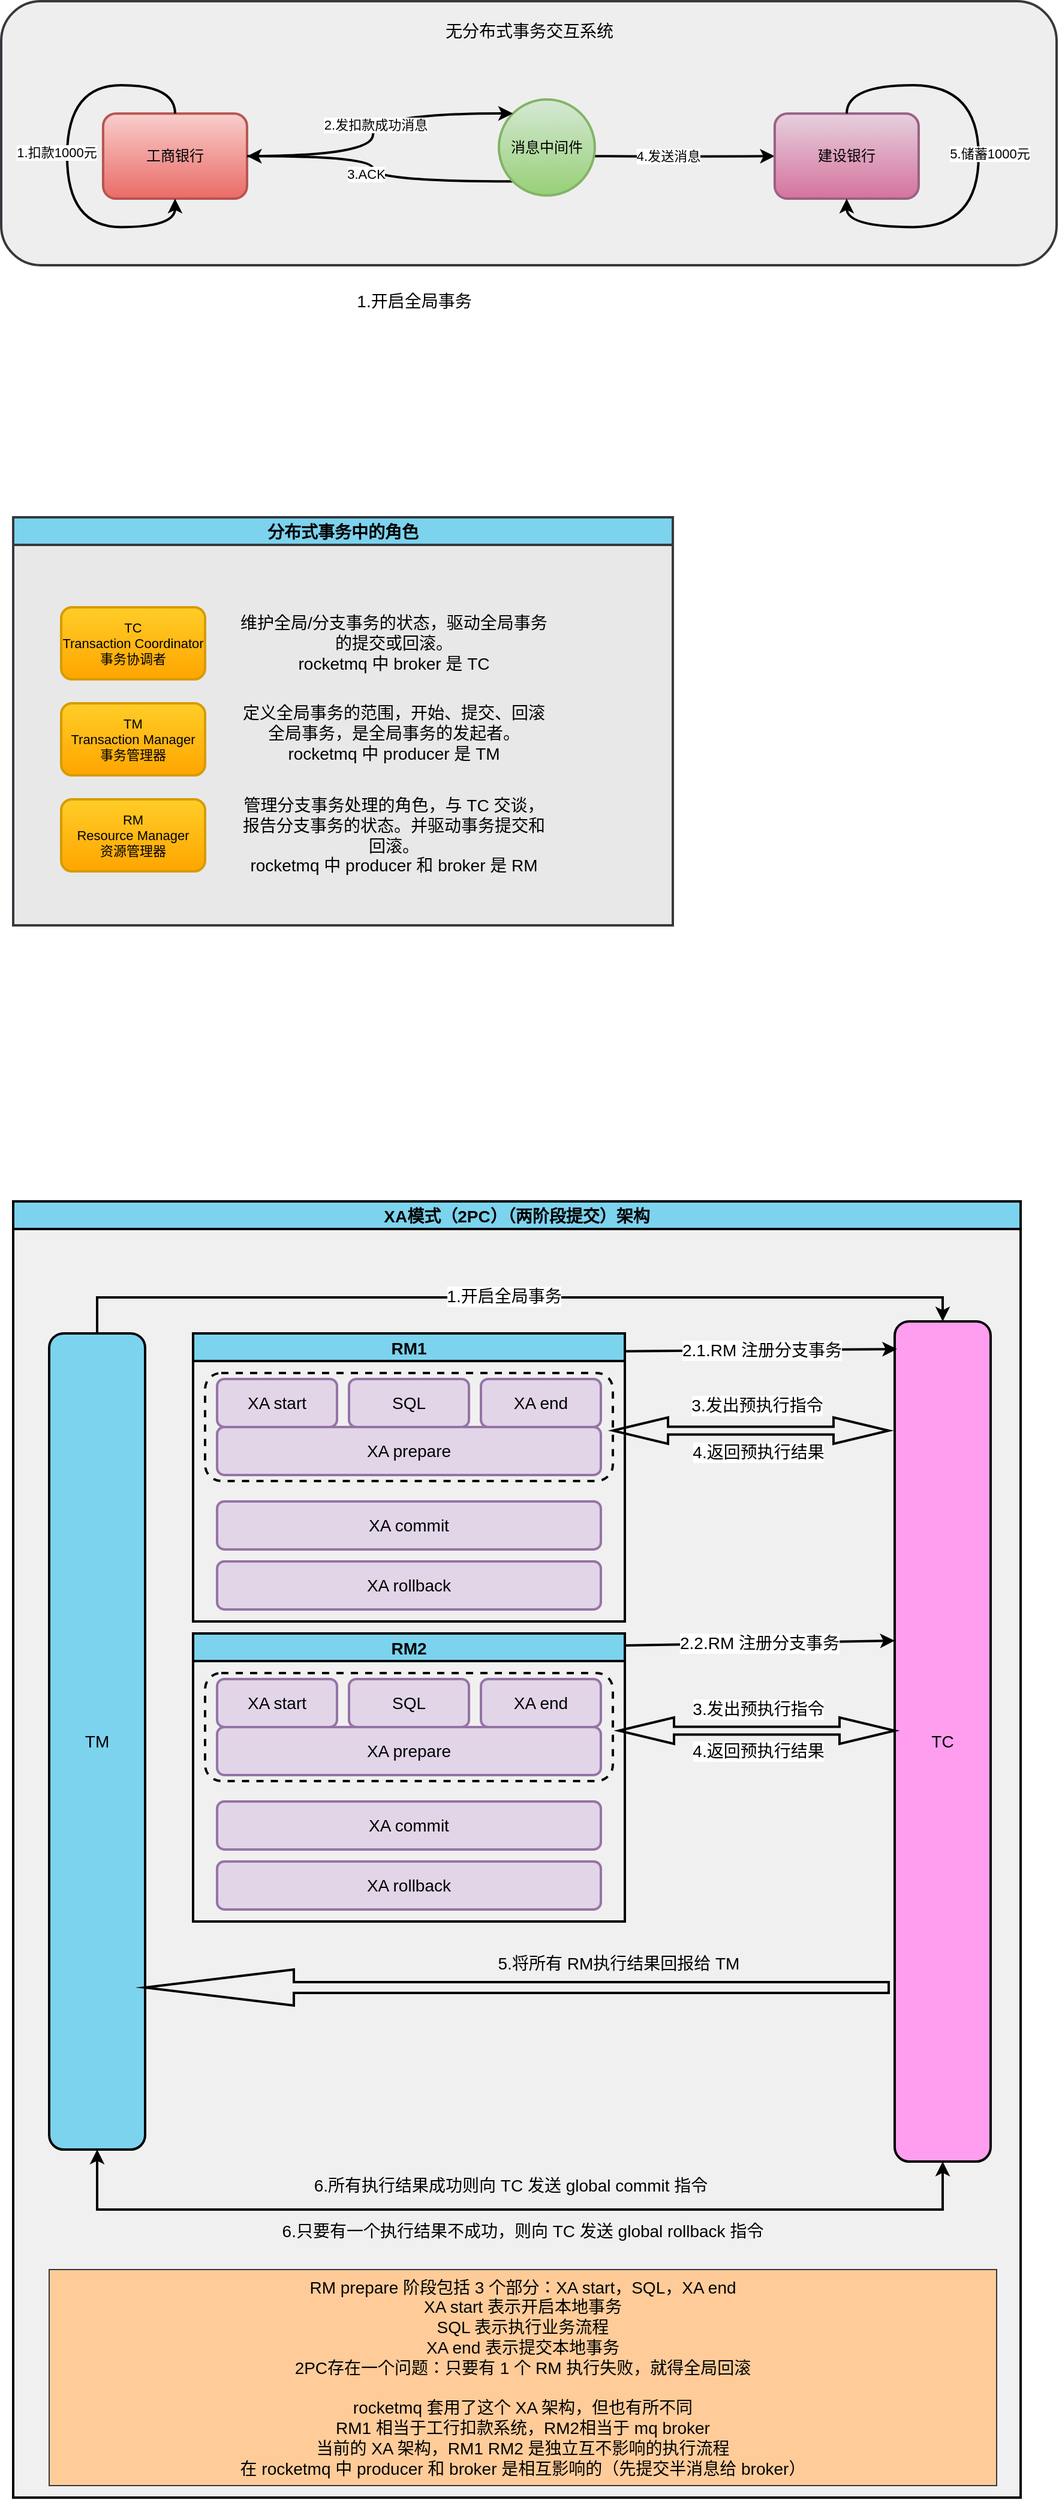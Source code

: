 <mxfile version="20.8.16" type="device"><diagram name="第 1 页" id="TWaNe3OAz08OIJDiP50e"><mxGraphModel dx="1306" dy="894" grid="1" gridSize="10" guides="1" tooltips="1" connect="1" arrows="1" fold="1" page="1" pageScale="1" pageWidth="80027" pageHeight="110069" math="0" shadow="0"><root><mxCell id="0"/><mxCell id="1" parent="0"/><mxCell id="JQSq5zkxdjaU56DXYWOz-27" value="" style="group" vertex="1" connectable="0" parent="1"><mxGeometry x="110" y="60" width="880" height="260" as="geometry"/></mxCell><mxCell id="JQSq5zkxdjaU56DXYWOz-23" value="" style="rounded=1;whiteSpace=wrap;html=1;strokeWidth=2;fillColor=#eeeeee;strokeColor=#36393d;" vertex="1" parent="JQSq5zkxdjaU56DXYWOz-27"><mxGeometry y="-20" width="880" height="220" as="geometry"/></mxCell><mxCell id="JQSq5zkxdjaU56DXYWOz-1" value="工商银行" style="rounded=1;whiteSpace=wrap;html=1;strokeWidth=2;fillColor=#f8cecc;strokeColor=#b85450;gradientColor=#ea6b66;" vertex="1" parent="JQSq5zkxdjaU56DXYWOz-27"><mxGeometry x="84.97" y="73.646" width="120" height="70.909" as="geometry"/></mxCell><mxCell id="JQSq5zkxdjaU56DXYWOz-12" style="edgeStyle=orthogonalEdgeStyle;curved=1;rounded=0;orthogonalLoop=1;jettySize=auto;html=1;exitX=0;exitY=1;exitDx=0;exitDy=0;entryX=1;entryY=0.5;entryDx=0;entryDy=0;strokeWidth=2;" edge="1" parent="JQSq5zkxdjaU56DXYWOz-27" source="JQSq5zkxdjaU56DXYWOz-22" target="JQSq5zkxdjaU56DXYWOz-1"><mxGeometry relative="1" as="geometry"><mxPoint x="412.17" y="137.465" as="sourcePoint"/></mxGeometry></mxCell><mxCell id="JQSq5zkxdjaU56DXYWOz-13" value="3.ACK" style="edgeLabel;html=1;align=center;verticalAlign=middle;resizable=0;points=[];" vertex="1" connectable="0" parent="JQSq5zkxdjaU56DXYWOz-12"><mxGeometry x="0.353" y="3" relative="1" as="geometry"><mxPoint x="20" y="12" as="offset"/></mxGeometry></mxCell><mxCell id="JQSq5zkxdjaU56DXYWOz-15" style="edgeStyle=orthogonalEdgeStyle;curved=1;rounded=0;orthogonalLoop=1;jettySize=auto;html=1;strokeWidth=2;entryX=0;entryY=0.5;entryDx=0;entryDy=0;" edge="1" parent="JQSq5zkxdjaU56DXYWOz-27" target="JQSq5zkxdjaU56DXYWOz-3"><mxGeometry relative="1" as="geometry"><mxPoint x="644.97" y="109.101" as="targetPoint"/><mxPoint x="494.97" y="109.101" as="sourcePoint"/></mxGeometry></mxCell><mxCell id="JQSq5zkxdjaU56DXYWOz-16" value="4.发送消息" style="edgeLabel;html=1;align=center;verticalAlign=middle;resizable=0;points=[];" vertex="1" connectable="0" parent="JQSq5zkxdjaU56DXYWOz-15"><mxGeometry x="-0.198" y="1" relative="1" as="geometry"><mxPoint as="offset"/></mxGeometry></mxCell><mxCell id="JQSq5zkxdjaU56DXYWOz-3" value="建设银行" style="rounded=1;whiteSpace=wrap;html=1;strokeWidth=2;fillColor=#e6d0de;gradientColor=#d5739d;strokeColor=#996185;" vertex="1" parent="JQSq5zkxdjaU56DXYWOz-27"><mxGeometry x="644.97" y="73.646" width="120" height="70.909" as="geometry"/></mxCell><mxCell id="JQSq5zkxdjaU56DXYWOz-18" style="edgeStyle=orthogonalEdgeStyle;curved=1;rounded=0;orthogonalLoop=1;jettySize=auto;html=1;entryX=0.5;entryY=1;entryDx=0;entryDy=0;strokeWidth=2;" edge="1" parent="JQSq5zkxdjaU56DXYWOz-27" source="JQSq5zkxdjaU56DXYWOz-3" target="JQSq5zkxdjaU56DXYWOz-3"><mxGeometry relative="1" as="geometry"><Array as="points"><mxPoint x="704.97" y="50.01"/><mxPoint x="814.97" y="50.01"/><mxPoint x="814.97" y="168.192"/><mxPoint x="704.97" y="168.192"/></Array></mxGeometry></mxCell><mxCell id="JQSq5zkxdjaU56DXYWOz-21" value="5.储蓄1000元" style="edgeLabel;html=1;align=center;verticalAlign=middle;resizable=0;points=[];" vertex="1" connectable="0" parent="JQSq5zkxdjaU56DXYWOz-18"><mxGeometry x="-0.014" y="1" relative="1" as="geometry"><mxPoint x="8" as="offset"/></mxGeometry></mxCell><mxCell id="JQSq5zkxdjaU56DXYWOz-19" style="edgeStyle=orthogonalEdgeStyle;curved=1;rounded=0;orthogonalLoop=1;jettySize=auto;html=1;entryX=0.5;entryY=1;entryDx=0;entryDy=0;strokeWidth=2;" edge="1" parent="JQSq5zkxdjaU56DXYWOz-27" source="JQSq5zkxdjaU56DXYWOz-1" target="JQSq5zkxdjaU56DXYWOz-1"><mxGeometry relative="1" as="geometry"><Array as="points"><mxPoint x="144.97" y="50.01"/><mxPoint x="54.97" y="50.01"/><mxPoint x="54.97" y="168.192"/><mxPoint x="144.97" y="168.192"/></Array></mxGeometry></mxCell><mxCell id="JQSq5zkxdjaU56DXYWOz-20" value="1.扣款1000元" style="edgeLabel;html=1;align=center;verticalAlign=middle;resizable=0;points=[];" vertex="1" connectable="0" parent="JQSq5zkxdjaU56DXYWOz-19"><mxGeometry x="-0.018" y="-3" relative="1" as="geometry"><mxPoint x="-6" as="offset"/></mxGeometry></mxCell><mxCell id="JQSq5zkxdjaU56DXYWOz-22" value="消息中间件" style="ellipse;whiteSpace=wrap;html=1;aspect=fixed;strokeWidth=2;fillColor=#d5e8d4;gradientColor=#97d077;strokeColor=#82b366;" vertex="1" parent="JQSq5zkxdjaU56DXYWOz-27"><mxGeometry x="414.97" y="61.828" width="80" height="80" as="geometry"/></mxCell><mxCell id="JQSq5zkxdjaU56DXYWOz-10" style="edgeStyle=orthogonalEdgeStyle;orthogonalLoop=1;jettySize=auto;html=1;exitX=1;exitY=0.5;exitDx=0;exitDy=0;strokeWidth=2;curved=1;entryX=0;entryY=0;entryDx=0;entryDy=0;" edge="1" parent="JQSq5zkxdjaU56DXYWOz-27" source="JQSq5zkxdjaU56DXYWOz-1" target="JQSq5zkxdjaU56DXYWOz-22"><mxGeometry relative="1" as="geometry"><mxPoint x="394.97" y="61.828" as="targetPoint"/></mxGeometry></mxCell><mxCell id="JQSq5zkxdjaU56DXYWOz-11" value="2.发扣款成功消息" style="edgeLabel;html=1;align=center;verticalAlign=middle;resizable=0;points=[];" vertex="1" connectable="0" parent="JQSq5zkxdjaU56DXYWOz-10"><mxGeometry x="0.158" y="-2" relative="1" as="geometry"><mxPoint x="-7" y="7" as="offset"/></mxGeometry></mxCell><mxCell id="JQSq5zkxdjaU56DXYWOz-24" value="&lt;font style=&quot;font-size: 14px;&quot;&gt;无分布式事务交互系统&lt;/font&gt;" style="text;html=1;align=center;verticalAlign=middle;resizable=0;points=[];autosize=1;strokeColor=none;fillColor=none;" vertex="1" parent="JQSq5zkxdjaU56DXYWOz-27"><mxGeometry x="360" y="-9.999" width="160" height="30" as="geometry"/></mxCell><mxCell id="JQSq5zkxdjaU56DXYWOz-150" value="分布式事务中的角色" style="swimlane;strokeWidth=2;fontFamily=Helvetica;fontSize=14;fillColor=#7CD3EE;strokeColor=#36393d;gradientColor=none;swimlaneFillColor=#E8E8E8;" vertex="1" parent="1"><mxGeometry x="120" y="470" width="550" height="340" as="geometry"/></mxCell><mxCell id="JQSq5zkxdjaU56DXYWOz-142" value="TC&lt;br&gt;Transaction Coordinator&lt;br&gt;事务协调者" style="rounded=1;whiteSpace=wrap;html=1;strokeWidth=2;fontFamily=Helvetica;fontSize=11;fillColor=#ffcd28;gradientColor=#ffa500;strokeColor=#d79b00;" vertex="1" parent="JQSq5zkxdjaU56DXYWOz-150"><mxGeometry x="40" y="75" width="120" height="60" as="geometry"/></mxCell><mxCell id="JQSq5zkxdjaU56DXYWOz-143" value="TM&lt;br&gt;Transaction Manager&lt;br&gt;事务管理器" style="rounded=1;whiteSpace=wrap;html=1;strokeWidth=2;fontFamily=Helvetica;fontSize=11;fillColor=#ffcd28;gradientColor=#ffa500;strokeColor=#d79b00;" vertex="1" parent="JQSq5zkxdjaU56DXYWOz-150"><mxGeometry x="40" y="155" width="120" height="60" as="geometry"/></mxCell><mxCell id="JQSq5zkxdjaU56DXYWOz-144" value="RM&lt;br&gt;Resource Manager&lt;br&gt;资源管理器" style="rounded=1;whiteSpace=wrap;html=1;strokeWidth=2;fontFamily=Helvetica;fontSize=11;fillColor=#ffcd28;gradientColor=#ffa500;strokeColor=#d79b00;" vertex="1" parent="JQSq5zkxdjaU56DXYWOz-150"><mxGeometry x="40" y="235" width="120" height="60" as="geometry"/></mxCell><mxCell id="JQSq5zkxdjaU56DXYWOz-145" value="维护全局/分支事务的状态，驱动全局事务的提交或回滚。&lt;br&gt;rocketmq 中 broker 是 TC" style="text;html=1;strokeColor=none;fillColor=none;align=center;verticalAlign=middle;whiteSpace=wrap;rounded=0;fontSize=14;fontFamily=Helvetica;fontColor=default;" vertex="1" parent="JQSq5zkxdjaU56DXYWOz-150"><mxGeometry x="185" y="68.75" width="265" height="72.5" as="geometry"/></mxCell><mxCell id="JQSq5zkxdjaU56DXYWOz-146" value="定义全局事务的范围，开始、提交、回滚全局事务，是全局事务的发起者。&lt;br&gt;rocketmq 中 producer 是 TM" style="text;html=1;strokeColor=none;fillColor=none;align=center;verticalAlign=middle;whiteSpace=wrap;rounded=0;fontSize=14;fontFamily=Helvetica;fontColor=default;" vertex="1" parent="JQSq5zkxdjaU56DXYWOz-150"><mxGeometry x="185" y="143.75" width="265" height="72.5" as="geometry"/></mxCell><mxCell id="JQSq5zkxdjaU56DXYWOz-147" value="管理分支事务处理的角色，与 TC 交谈，报告分支事务的状态。并驱动事务提交和回滚。&lt;br&gt;rocketmq 中 producer 和 broker 是 RM" style="text;html=1;strokeColor=none;fillColor=none;align=center;verticalAlign=middle;whiteSpace=wrap;rounded=0;fontSize=14;fontFamily=Helvetica;fontColor=default;" vertex="1" parent="JQSq5zkxdjaU56DXYWOz-150"><mxGeometry x="185" y="228.75" width="265" height="72.5" as="geometry"/></mxCell><mxCell id="JQSq5zkxdjaU56DXYWOz-152" value="XA模式（2PC）（两阶段提交）架构" style="swimlane;strokeWidth=2;fontFamily=Helvetica;fontSize=14;fontColor=default;fillColor=#7CD3EE;gradientColor=none;swimlaneFillColor=#F0F0F0;" vertex="1" parent="1"><mxGeometry x="120" y="1040" width="840" height="1080" as="geometry"/></mxCell><mxCell id="JQSq5zkxdjaU56DXYWOz-174" style="edgeStyle=orthogonalEdgeStyle;shape=connector;rounded=0;orthogonalLoop=1;jettySize=auto;html=1;entryX=0.5;entryY=0;entryDx=0;entryDy=0;labelBackgroundColor=default;strokeColor=default;strokeWidth=2;fontFamily=Helvetica;fontSize=14;fontColor=default;endArrow=classic;exitX=0.5;exitY=0;exitDx=0;exitDy=0;" edge="1" parent="JQSq5zkxdjaU56DXYWOz-152" source="JQSq5zkxdjaU56DXYWOz-153" target="JQSq5zkxdjaU56DXYWOz-173"><mxGeometry relative="1" as="geometry"/></mxCell><mxCell id="JQSq5zkxdjaU56DXYWOz-175" value="1.开启全局事务" style="edgeLabel;html=1;align=center;verticalAlign=middle;resizable=0;points=[];fontSize=14;fontFamily=Helvetica;fontColor=default;" vertex="1" connectable="0" parent="JQSq5zkxdjaU56DXYWOz-174"><mxGeometry x="-0.089" relative="1" as="geometry"><mxPoint x="-50" y="-830" as="offset"/></mxGeometry></mxCell><mxCell id="JQSq5zkxdjaU56DXYWOz-203" value="1.开启全局事务" style="edgeLabel;html=1;align=center;verticalAlign=middle;resizable=0;points=[];fontSize=14;fontFamily=Helvetica;fontColor=default;" vertex="1" connectable="0" parent="JQSq5zkxdjaU56DXYWOz-174"><mxGeometry x="-0.105" relative="1" as="geometry"><mxPoint x="31" y="-1" as="offset"/></mxGeometry></mxCell><mxCell id="JQSq5zkxdjaU56DXYWOz-201" style="edgeStyle=orthogonalEdgeStyle;shape=connector;rounded=0;orthogonalLoop=1;jettySize=auto;html=1;exitX=0.5;exitY=1;exitDx=0;exitDy=0;entryX=0.5;entryY=1;entryDx=0;entryDy=0;labelBackgroundColor=default;strokeColor=default;strokeWidth=2;fontFamily=Helvetica;fontSize=14;fontColor=default;startArrow=classic;startFill=1;endArrow=classic;" edge="1" parent="JQSq5zkxdjaU56DXYWOz-152" source="JQSq5zkxdjaU56DXYWOz-153" target="JQSq5zkxdjaU56DXYWOz-173"><mxGeometry relative="1" as="geometry"><Array as="points"><mxPoint x="70" y="840"/><mxPoint x="775" y="840"/></Array></mxGeometry></mxCell><mxCell id="JQSq5zkxdjaU56DXYWOz-153" value="TM" style="rounded=1;whiteSpace=wrap;html=1;strokeWidth=2;fontFamily=Helvetica;fontSize=14;fontColor=default;fillColor=#7CD3EE;gradientColor=none;" vertex="1" parent="JQSq5zkxdjaU56DXYWOz-152"><mxGeometry x="30" y="109.95" width="80" height="680.05" as="geometry"/></mxCell><mxCell id="JQSq5zkxdjaU56DXYWOz-156" value="RM1" style="swimlane;strokeWidth=2;fontFamily=Helvetica;fontSize=14;fontColor=default;fillColor=#7CD3EE;gradientColor=none;" vertex="1" parent="JQSq5zkxdjaU56DXYWOz-152"><mxGeometry x="150" y="109.95" width="360" height="240" as="geometry"/></mxCell><mxCell id="JQSq5zkxdjaU56DXYWOz-159" value="XA start" style="rounded=1;whiteSpace=wrap;html=1;strokeWidth=2;fontFamily=Helvetica;fontSize=14;fillColor=#e1d5e7;strokeColor=#9673a6;" vertex="1" parent="JQSq5zkxdjaU56DXYWOz-156"><mxGeometry x="20" y="38" width="100" height="40" as="geometry"/></mxCell><mxCell id="JQSq5zkxdjaU56DXYWOz-160" value="SQL" style="rounded=1;whiteSpace=wrap;html=1;strokeWidth=2;fontFamily=Helvetica;fontSize=14;fillColor=#e1d5e7;strokeColor=#9673a6;" vertex="1" parent="JQSq5zkxdjaU56DXYWOz-156"><mxGeometry x="130" y="38" width="100" height="40" as="geometry"/></mxCell><mxCell id="JQSq5zkxdjaU56DXYWOz-161" value="XA end" style="rounded=1;whiteSpace=wrap;html=1;strokeWidth=2;fontFamily=Helvetica;fontSize=14;fillColor=#e1d5e7;strokeColor=#9673a6;" vertex="1" parent="JQSq5zkxdjaU56DXYWOz-156"><mxGeometry x="240" y="38" width="100" height="40" as="geometry"/></mxCell><mxCell id="JQSq5zkxdjaU56DXYWOz-162" value="XA commit" style="rounded=1;whiteSpace=wrap;html=1;strokeWidth=2;fontFamily=Helvetica;fontSize=14;fillColor=#e1d5e7;strokeColor=#9673a6;" vertex="1" parent="JQSq5zkxdjaU56DXYWOz-156"><mxGeometry x="20" y="140" width="320" height="40" as="geometry"/></mxCell><mxCell id="JQSq5zkxdjaU56DXYWOz-163" value="XA rollback" style="rounded=1;whiteSpace=wrap;html=1;strokeWidth=2;fontFamily=Helvetica;fontSize=14;fillColor=#e1d5e7;strokeColor=#9673a6;" vertex="1" parent="JQSq5zkxdjaU56DXYWOz-156"><mxGeometry x="20" y="190" width="320" height="40" as="geometry"/></mxCell><mxCell id="JQSq5zkxdjaU56DXYWOz-165" value="XA prepare" style="rounded=1;whiteSpace=wrap;html=1;strokeWidth=2;fontFamily=Helvetica;fontSize=14;fillColor=#e1d5e7;strokeColor=#9673a6;" vertex="1" parent="JQSq5zkxdjaU56DXYWOz-156"><mxGeometry x="20" y="78" width="320" height="40" as="geometry"/></mxCell><mxCell id="JQSq5zkxdjaU56DXYWOz-186" value="" style="rounded=1;whiteSpace=wrap;html=1;strokeWidth=2;fontFamily=Helvetica;fontSize=14;fontColor=default;fillColor=none;gradientColor=none;dashed=1;" vertex="1" parent="JQSq5zkxdjaU56DXYWOz-156"><mxGeometry x="10" y="33" width="340" height="90" as="geometry"/></mxCell><mxCell id="JQSq5zkxdjaU56DXYWOz-166" value="RM2" style="swimlane;strokeWidth=2;fontFamily=Helvetica;fontSize=14;fontColor=default;fillColor=#7CD3EE;gradientColor=none;" vertex="1" parent="JQSq5zkxdjaU56DXYWOz-152"><mxGeometry x="150" y="359.95" width="360" height="240" as="geometry"/></mxCell><mxCell id="JQSq5zkxdjaU56DXYWOz-167" value="XA start" style="rounded=1;whiteSpace=wrap;html=1;strokeWidth=2;fontFamily=Helvetica;fontSize=14;fillColor=#e1d5e7;strokeColor=#9673a6;" vertex="1" parent="JQSq5zkxdjaU56DXYWOz-166"><mxGeometry x="20" y="38" width="100" height="40" as="geometry"/></mxCell><mxCell id="JQSq5zkxdjaU56DXYWOz-168" value="SQL" style="rounded=1;whiteSpace=wrap;html=1;strokeWidth=2;fontFamily=Helvetica;fontSize=14;fillColor=#e1d5e7;strokeColor=#9673a6;" vertex="1" parent="JQSq5zkxdjaU56DXYWOz-166"><mxGeometry x="130" y="38" width="100" height="40" as="geometry"/></mxCell><mxCell id="JQSq5zkxdjaU56DXYWOz-169" value="XA end" style="rounded=1;whiteSpace=wrap;html=1;strokeWidth=2;fontFamily=Helvetica;fontSize=14;fillColor=#e1d5e7;strokeColor=#9673a6;" vertex="1" parent="JQSq5zkxdjaU56DXYWOz-166"><mxGeometry x="240" y="38" width="100" height="40" as="geometry"/></mxCell><mxCell id="JQSq5zkxdjaU56DXYWOz-170" value="XA commit" style="rounded=1;whiteSpace=wrap;html=1;strokeWidth=2;fontFamily=Helvetica;fontSize=14;fillColor=#e1d5e7;strokeColor=#9673a6;" vertex="1" parent="JQSq5zkxdjaU56DXYWOz-166"><mxGeometry x="20" y="140" width="320" height="40" as="geometry"/></mxCell><mxCell id="JQSq5zkxdjaU56DXYWOz-171" value="XA rollback" style="rounded=1;whiteSpace=wrap;html=1;strokeWidth=2;fontFamily=Helvetica;fontSize=14;fillColor=#e1d5e7;strokeColor=#9673a6;" vertex="1" parent="JQSq5zkxdjaU56DXYWOz-166"><mxGeometry x="20" y="190" width="320" height="40" as="geometry"/></mxCell><mxCell id="JQSq5zkxdjaU56DXYWOz-172" value="XA prepare" style="rounded=1;whiteSpace=wrap;html=1;strokeWidth=2;fontFamily=Helvetica;fontSize=14;fillColor=#e1d5e7;strokeColor=#9673a6;" vertex="1" parent="JQSq5zkxdjaU56DXYWOz-166"><mxGeometry x="20" y="78" width="320" height="40" as="geometry"/></mxCell><mxCell id="JQSq5zkxdjaU56DXYWOz-179" value="" style="endArrow=classic;html=1;rounded=0;labelBackgroundColor=default;strokeColor=default;strokeWidth=2;fontFamily=Helvetica;fontSize=14;fontColor=default;shape=connector;entryX=0.001;entryY=0.38;entryDx=0;entryDy=0;entryPerimeter=0;" edge="1" parent="JQSq5zkxdjaU56DXYWOz-166" target="JQSq5zkxdjaU56DXYWOz-173"><mxGeometry width="50" height="50" relative="1" as="geometry"><mxPoint x="360" y="10.05" as="sourcePoint"/><mxPoint x="580" y="10.05" as="targetPoint"/></mxGeometry></mxCell><mxCell id="JQSq5zkxdjaU56DXYWOz-180" value="2.2.RM 注册分支事务" style="edgeLabel;html=1;align=center;verticalAlign=middle;resizable=0;points=[];fontSize=14;fontFamily=Helvetica;fontColor=default;" vertex="1" connectable="0" parent="JQSq5zkxdjaU56DXYWOz-179"><mxGeometry x="-0.073" relative="1" as="geometry"><mxPoint x="7" as="offset"/></mxGeometry></mxCell><mxCell id="JQSq5zkxdjaU56DXYWOz-185" value="" style="rounded=1;whiteSpace=wrap;html=1;strokeWidth=2;fontFamily=Helvetica;fontSize=14;fontColor=default;fillColor=none;gradientColor=none;dashed=1;" vertex="1" parent="JQSq5zkxdjaU56DXYWOz-166"><mxGeometry x="10" y="33" width="340" height="90" as="geometry"/></mxCell><mxCell id="JQSq5zkxdjaU56DXYWOz-173" value="TC" style="rounded=1;whiteSpace=wrap;html=1;strokeWidth=2;fontFamily=Helvetica;fontSize=14;fillColor=#FF9EEF;" vertex="1" parent="JQSq5zkxdjaU56DXYWOz-152"><mxGeometry x="735" y="99.95" width="80" height="700.05" as="geometry"/></mxCell><mxCell id="JQSq5zkxdjaU56DXYWOz-178" value="2.1.RM 注册分支事务" style="endArrow=classic;html=1;rounded=0;labelBackgroundColor=default;strokeColor=default;strokeWidth=2;fontFamily=Helvetica;fontSize=14;fontColor=default;shape=connector;exitX=1.001;exitY=0.062;exitDx=0;exitDy=0;exitPerimeter=0;entryX=0.024;entryY=0.033;entryDx=0;entryDy=0;entryPerimeter=0;" edge="1" parent="JQSq5zkxdjaU56DXYWOz-152" target="JQSq5zkxdjaU56DXYWOz-173"><mxGeometry width="50" height="50" relative="1" as="geometry"><mxPoint x="510.36" y="124.83" as="sourcePoint"/><mxPoint x="731" y="136" as="targetPoint"/></mxGeometry></mxCell><mxCell id="JQSq5zkxdjaU56DXYWOz-190" value="" style="shape=doubleArrow;whiteSpace=wrap;html=1;strokeWidth=2;fontFamily=Helvetica;fontSize=14;fontColor=default;fillColor=none;gradientColor=none;" vertex="1" parent="JQSq5zkxdjaU56DXYWOz-152"><mxGeometry x="500" y="180" width="230" height="22" as="geometry"/></mxCell><mxCell id="JQSq5zkxdjaU56DXYWOz-191" value="3.发出预执行指令" style="edgeLabel;html=1;align=center;verticalAlign=middle;resizable=0;points=[];fontSize=14;fontFamily=Helvetica;fontColor=default;" vertex="1" connectable="0" parent="JQSq5zkxdjaU56DXYWOz-152"><mxGeometry x="620.004" y="170.004" as="geometry"/></mxCell><mxCell id="JQSq5zkxdjaU56DXYWOz-188" value="4.返回预执行结果" style="edgeLabel;html=1;align=center;verticalAlign=middle;resizable=0;points=[];fontSize=14;fontFamily=Helvetica;fontColor=default;" vertex="1" connectable="0" parent="JQSq5zkxdjaU56DXYWOz-152"><mxGeometry x="620.996" y="209.004" as="geometry"/></mxCell><mxCell id="JQSq5zkxdjaU56DXYWOz-192" value="" style="shape=doubleArrow;whiteSpace=wrap;html=1;strokeWidth=2;fontFamily=Helvetica;fontSize=14;fontColor=default;fillColor=none;gradientColor=none;" vertex="1" parent="JQSq5zkxdjaU56DXYWOz-152"><mxGeometry x="505" y="430" width="230" height="22" as="geometry"/></mxCell><mxCell id="JQSq5zkxdjaU56DXYWOz-193" value="3.发出预执行指令" style="edgeLabel;html=1;align=center;verticalAlign=middle;resizable=0;points=[];fontSize=14;fontFamily=Helvetica;fontColor=default;" vertex="1" connectable="0" parent="JQSq5zkxdjaU56DXYWOz-152"><mxGeometry x="620.994" y="423.004" as="geometry"/></mxCell><mxCell id="JQSq5zkxdjaU56DXYWOz-187" value="4.返回预执行结果" style="edgeLabel;html=1;align=center;verticalAlign=middle;resizable=0;points=[];fontSize=14;fontFamily=Helvetica;fontColor=default;" vertex="1" connectable="0" parent="JQSq5zkxdjaU56DXYWOz-152"><mxGeometry x="620.996" y="458.004" as="geometry"/></mxCell><mxCell id="JQSq5zkxdjaU56DXYWOz-195" value="" style="shape=singleArrow;direction=west;whiteSpace=wrap;html=1;strokeWidth=2;fontFamily=Helvetica;fontSize=14;fontColor=default;fillColor=none;gradientColor=none;" vertex="1" parent="JQSq5zkxdjaU56DXYWOz-152"><mxGeometry x="110" y="640" width="620" height="30" as="geometry"/></mxCell><mxCell id="JQSq5zkxdjaU56DXYWOz-196" value="5.将所有 RM执行结果回报给 TM" style="text;html=1;strokeColor=none;fillColor=none;align=center;verticalAlign=middle;whiteSpace=wrap;rounded=0;fontSize=14;fontFamily=Helvetica;fontColor=default;" vertex="1" parent="JQSq5zkxdjaU56DXYWOz-152"><mxGeometry x="370" y="620" width="270" height="30" as="geometry"/></mxCell><mxCell id="JQSq5zkxdjaU56DXYWOz-199" value="6.所有执行结果成功则向 TC 发送 global commit 指令" style="text;html=1;strokeColor=none;fillColor=none;align=center;verticalAlign=middle;whiteSpace=wrap;rounded=0;fontSize=14;fontFamily=Helvetica;fontColor=default;" vertex="1" parent="JQSq5zkxdjaU56DXYWOz-152"><mxGeometry x="230" y="805" width="370" height="30" as="geometry"/></mxCell><mxCell id="JQSq5zkxdjaU56DXYWOz-200" value="6.只要有一个执行结果不成功，则向 TC 发送 global rollback 指令" style="text;html=1;strokeColor=none;fillColor=none;align=center;verticalAlign=middle;whiteSpace=wrap;rounded=0;fontSize=14;fontFamily=Helvetica;fontColor=default;" vertex="1" parent="JQSq5zkxdjaU56DXYWOz-152"><mxGeometry x="200" y="843" width="450" height="30" as="geometry"/></mxCell><mxCell id="JQSq5zkxdjaU56DXYWOz-202" value="RM prepare 阶段包括 3 个部分：XA start，SQL，XA end&lt;br&gt;XA start 表示开启本地事务&lt;br&gt;SQL 表示执行业务流程&lt;br&gt;XA end 表示提交本地事务&lt;br&gt;2PC存在一个问题：只要有 1 个 RM 执行失败，就得全局回滚&lt;br&gt;&lt;br&gt;rocketmq 套用了这个 XA 架构，但也有所不同&lt;br&gt;RM1 相当于工行扣款系统，RM2相当于 mq broker&lt;br&gt;当前的 XA 架构，RM1 RM2 是独立互不影响的执行流程&lt;br&gt;在 rocketmq 中 producer 和 broker 是相互影响的（先提交半消息给 broker）" style="text;html=1;strokeColor=#36393d;fillColor=#ffcc99;align=center;verticalAlign=middle;whiteSpace=wrap;rounded=0;fontSize=14;fontFamily=Helvetica;" vertex="1" parent="JQSq5zkxdjaU56DXYWOz-152"><mxGeometry x="30" y="890" width="790" height="180" as="geometry"/></mxCell></root></mxGraphModel></diagram></mxfile>
